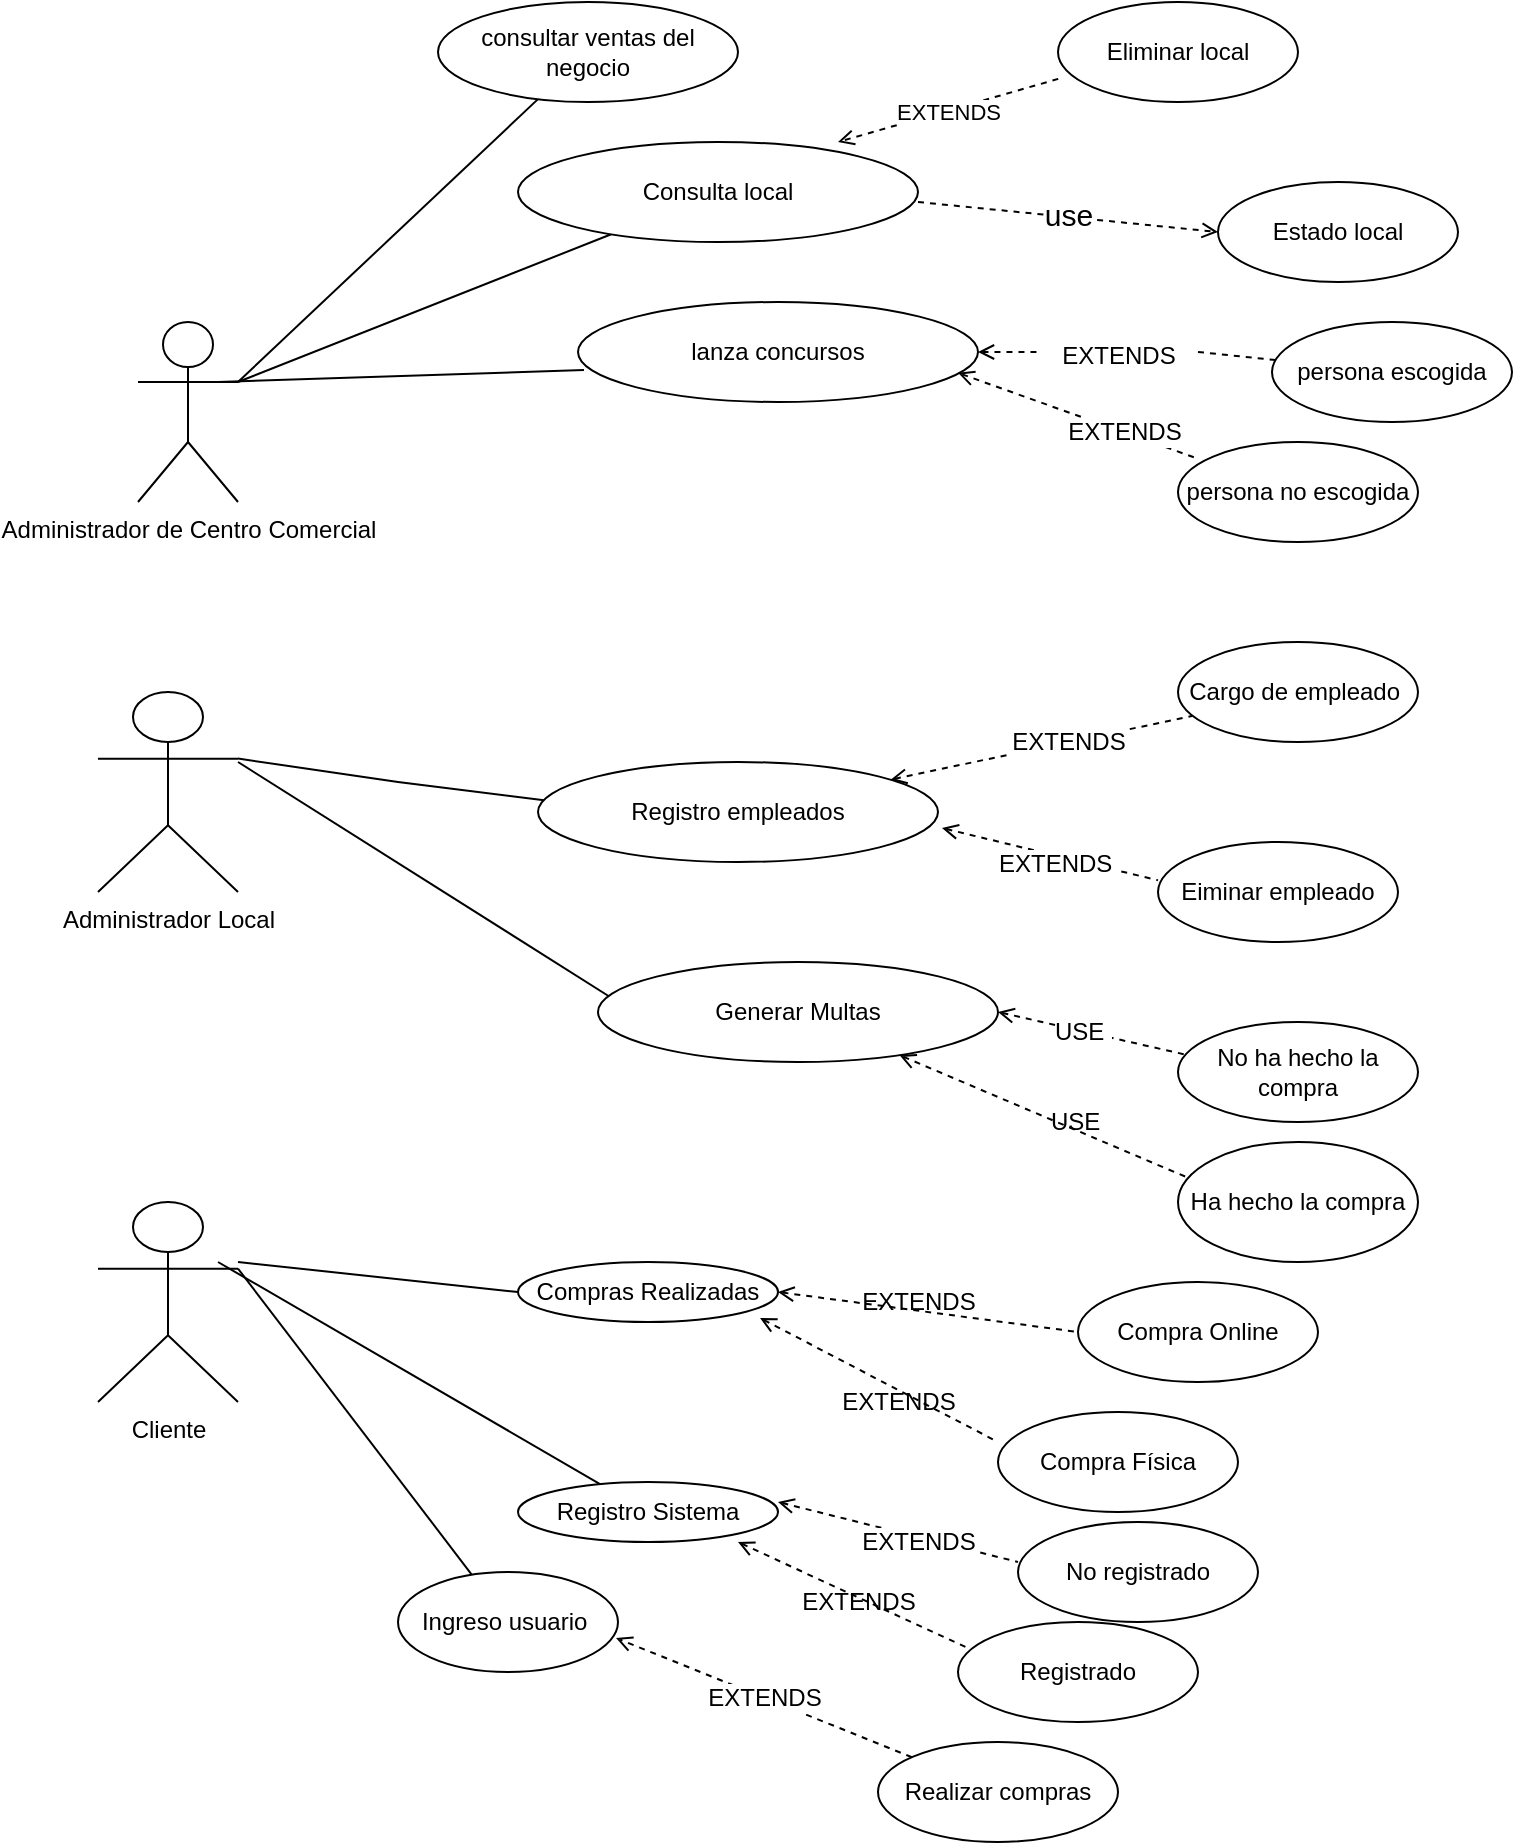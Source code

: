 <mxfile version="20.6.0" type="google"><diagram id="JK9PC5lrGJdGF5vF4Dld" name="Página-1"><mxGraphModel dx="1240" dy="1730" grid="1" gridSize="10" guides="1" tooltips="1" connect="1" arrows="1" fold="1" page="1" pageScale="1" pageWidth="827" pageHeight="1169" math="0" shadow="0"><root><mxCell id="0"/><mxCell id="1" parent="0"/><mxCell id="6g7tijiCv0ow8FWuJKH6-1" value="&lt;font style=&quot;vertical-align: inherit;&quot;&gt;&lt;font style=&quot;vertical-align: inherit;&quot;&gt;Administrador de Centro Comercial&lt;br&gt;&lt;br&gt;&lt;br&gt;&lt;/font&gt;&lt;/font&gt;" style="shape=umlActor;verticalLabelPosition=bottom;verticalAlign=top;html=1;outlineConnect=0;" parent="1" vertex="1"><mxGeometry x="140" y="-10" width="50" height="90" as="geometry"/></mxCell><mxCell id="6g7tijiCv0ow8FWuJKH6-3" value="&lt;font style=&quot;vertical-align: inherit;&quot;&gt;&lt;font style=&quot;vertical-align: inherit;&quot;&gt;Administrador Local&lt;br&gt;&lt;br&gt;&lt;/font&gt;&lt;/font&gt;" style="shape=umlActor;verticalLabelPosition=bottom;verticalAlign=top;html=1;outlineConnect=0;" parent="1" vertex="1"><mxGeometry x="120" y="175" width="70" height="100" as="geometry"/></mxCell><mxCell id="6g7tijiCv0ow8FWuJKH6-6" value="&lt;font style=&quot;vertical-align: inherit;&quot;&gt;&lt;font style=&quot;vertical-align: inherit;&quot;&gt;&lt;font style=&quot;vertical-align: inherit;&quot;&gt;&lt;font style=&quot;vertical-align: inherit;&quot;&gt;Cliente&lt;br&gt;&lt;br&gt;&lt;/font&gt;&lt;/font&gt;&lt;/font&gt;&lt;/font&gt;" style="shape=umlActor;verticalLabelPosition=bottom;verticalAlign=top;html=1;outlineConnect=0;" parent="1" vertex="1"><mxGeometry x="120" y="430" width="70" height="100" as="geometry"/></mxCell><mxCell id="6g7tijiCv0ow8FWuJKH6-12" value="" style="endArrow=none;html=1;rounded=0;" parent="1" edge="1" target="6g7tijiCv0ow8FWuJKH6-14"><mxGeometry width="50" height="50" relative="1" as="geometry"><mxPoint x="190" y="20" as="sourcePoint"/><mxPoint x="370" y="14.5" as="targetPoint"/><Array as="points"/></mxGeometry></mxCell><mxCell id="6g7tijiCv0ow8FWuJKH6-14" value="Consulta local" style="ellipse;whiteSpace=wrap;html=1;" parent="1" vertex="1"><mxGeometry x="330" y="-100" width="200" height="50" as="geometry"/></mxCell><mxCell id="6g7tijiCv0ow8FWuJKH6-15" value="&lt;font style=&quot;vertical-align: inherit;&quot;&gt;&lt;font style=&quot;vertical-align: inherit;&quot;&gt;&lt;font style=&quot;vertical-align: inherit;&quot;&gt;&lt;font style=&quot;vertical-align: inherit;&quot;&gt;lanza concursos&lt;/font&gt;&lt;/font&gt;&lt;/font&gt;&lt;/font&gt;" style="ellipse;whiteSpace=wrap;html=1;" parent="1" vertex="1"><mxGeometry x="360" y="-20" width="200" height="50" as="geometry"/></mxCell><mxCell id="6g7tijiCv0ow8FWuJKH6-16" value="" style="endArrow=none;html=1;rounded=0;entryX=0.015;entryY=0.68;entryDx=0;entryDy=0;entryPerimeter=0;" parent="1" edge="1" target="6g7tijiCv0ow8FWuJKH6-15"><mxGeometry width="50" height="50" relative="1" as="geometry"><mxPoint x="180" y="20" as="sourcePoint"/><mxPoint x="370" y="70" as="targetPoint"/><Array as="points"/></mxGeometry></mxCell><mxCell id="6g7tijiCv0ow8FWuJKH6-20" value="" style="endArrow=none;html=1;rounded=0;entryX=0;entryY=0.5;entryDx=0;entryDy=0;" parent="1" edge="1" target="6g7tijiCv0ow8FWuJKH6-22"><mxGeometry width="50" height="50" relative="1" as="geometry"><mxPoint x="190" y="460" as="sourcePoint"/><mxPoint x="310" y="460" as="targetPoint"/><Array as="points"/></mxGeometry></mxCell><mxCell id="6g7tijiCv0ow8FWuJKH6-21" value="" style="endArrow=none;html=1;rounded=0;" parent="1" edge="1" target="6g7tijiCv0ow8FWuJKH6-27"><mxGeometry width="50" height="50" relative="1" as="geometry"><mxPoint x="180" y="460" as="sourcePoint"/><mxPoint x="310" y="510" as="targetPoint"/><Array as="points"/></mxGeometry></mxCell><mxCell id="6g7tijiCv0ow8FWuJKH6-22" value="&lt;font style=&quot;vertical-align: inherit;&quot;&gt;&lt;font style=&quot;vertical-align: inherit;&quot;&gt;&lt;font style=&quot;vertical-align: inherit;&quot;&gt;&lt;font style=&quot;vertical-align: inherit;&quot;&gt;&lt;font style=&quot;vertical-align: inherit;&quot;&gt;&lt;font style=&quot;vertical-align: inherit;&quot;&gt;Compras Realizadas&lt;/font&gt;&lt;/font&gt;&lt;/font&gt;&lt;/font&gt;&lt;/font&gt;&lt;/font&gt;" style="ellipse;whiteSpace=wrap;html=1;" parent="1" vertex="1"><mxGeometry x="330" y="460" width="130" height="30" as="geometry"/></mxCell><mxCell id="6g7tijiCv0ow8FWuJKH6-23" value="" style="endArrow=none;dashed=1;html=1;strokeWidth=1;rounded=0;startArrow=open;startFill=0;exitX=0.931;exitY=0.933;exitDx=0;exitDy=0;exitPerimeter=0;entryX=0;entryY=0.3;entryDx=0;entryDy=0;entryPerimeter=0;" parent="1" edge="1" target="6g7tijiCv0ow8FWuJKH6-26" source="6g7tijiCv0ow8FWuJKH6-22"><mxGeometry width="50" height="50" relative="1" as="geometry"><mxPoint x="450" y="550" as="sourcePoint"/><mxPoint x="550" y="560" as="targetPoint"/><Array as="points"/></mxGeometry></mxCell><mxCell id="6g7tijiCv0ow8FWuJKH6-24" value="" style="endArrow=none;dashed=1;html=1;strokeWidth=1;rounded=0;startArrow=open;startFill=0;exitX=1;exitY=0.5;exitDx=0;exitDy=0;entryX=0;entryY=0.5;entryDx=0;entryDy=0;" parent="1" edge="1" target="6g7tijiCv0ow8FWuJKH6-25" source="6g7tijiCv0ow8FWuJKH6-22"><mxGeometry width="50" height="50" relative="1" as="geometry"><mxPoint x="440" y="540" as="sourcePoint"/><mxPoint x="550" y="510" as="targetPoint"/><Array as="points"/></mxGeometry></mxCell><mxCell id="6g7tijiCv0ow8FWuJKH6-25" value="&lt;font style=&quot;vertical-align: inherit;&quot;&gt;&lt;font style=&quot;vertical-align: inherit;&quot;&gt;Compra Online&lt;/font&gt;&lt;/font&gt;" style="ellipse;whiteSpace=wrap;html=1;" parent="1" vertex="1"><mxGeometry x="610" y="470" width="120" height="50" as="geometry"/></mxCell><mxCell id="6g7tijiCv0ow8FWuJKH6-26" value="&lt;font style=&quot;vertical-align: inherit;&quot;&gt;&lt;font style=&quot;vertical-align: inherit;&quot;&gt;Compra Física&lt;/font&gt;&lt;/font&gt;" style="ellipse;whiteSpace=wrap;html=1;" parent="1" vertex="1"><mxGeometry x="570" y="535" width="120" height="50" as="geometry"/></mxCell><mxCell id="6g7tijiCv0ow8FWuJKH6-27" value="&lt;font style=&quot;vertical-align: inherit;&quot;&gt;&lt;font style=&quot;vertical-align: inherit;&quot;&gt;&lt;font style=&quot;vertical-align: inherit;&quot;&gt;&lt;font style=&quot;vertical-align: inherit;&quot;&gt;&lt;font style=&quot;vertical-align: inherit;&quot;&gt;&lt;font style=&quot;vertical-align: inherit;&quot;&gt;&lt;font style=&quot;vertical-align: inherit;&quot;&gt;&lt;font style=&quot;vertical-align: inherit;&quot;&gt;Registro Sistema&lt;/font&gt;&lt;/font&gt;&lt;/font&gt;&lt;/font&gt;&lt;/font&gt;&lt;/font&gt;&lt;/font&gt;&lt;/font&gt;" style="ellipse;whiteSpace=wrap;html=1;" parent="1" vertex="1"><mxGeometry x="330" y="570" width="130" height="30" as="geometry"/></mxCell><mxCell id="6g7tijiCv0ow8FWuJKH6-28" value="" style="endArrow=none;dashed=1;html=1;strokeWidth=1;rounded=0;startArrow=open;startFill=0;" parent="1" edge="1"><mxGeometry width="50" height="50" relative="1" as="geometry"><mxPoint x="440" y="600" as="sourcePoint"/><mxPoint x="570" y="660" as="targetPoint"/><Array as="points"/></mxGeometry></mxCell><mxCell id="6g7tijiCv0ow8FWuJKH6-29" value="" style="endArrow=none;dashed=1;html=1;strokeWidth=1;rounded=0;startArrow=open;startFill=0;" parent="1" edge="1"><mxGeometry width="50" height="50" relative="1" as="geometry"><mxPoint x="460" y="580" as="sourcePoint"/><mxPoint x="580" y="610" as="targetPoint"/><Array as="points"/></mxGeometry></mxCell><mxCell id="EvWyFFIrPD2HO2ZEhy1S-18" value="EXTENDS" style="edgeLabel;html=1;align=center;verticalAlign=middle;resizable=0;points=[];fontSize=12;" vertex="1" connectable="0" parent="6g7tijiCv0ow8FWuJKH6-29"><mxGeometry x="0.176" y="-2" relative="1" as="geometry"><mxPoint as="offset"/></mxGeometry></mxCell><mxCell id="6g7tijiCv0ow8FWuJKH6-30" value="&lt;font style=&quot;vertical-align: inherit;&quot;&gt;&lt;font style=&quot;vertical-align: inherit;&quot;&gt;No registrado&lt;/font&gt;&lt;/font&gt;" style="ellipse;whiteSpace=wrap;html=1;" parent="1" vertex="1"><mxGeometry x="580" y="590" width="120" height="50" as="geometry"/></mxCell><mxCell id="6g7tijiCv0ow8FWuJKH6-31" value="&lt;font style=&quot;vertical-align: inherit;&quot;&gt;&lt;font style=&quot;vertical-align: inherit;&quot;&gt;&lt;font style=&quot;vertical-align: inherit;&quot;&gt;&lt;font style=&quot;vertical-align: inherit;&quot;&gt;Registrado&lt;/font&gt;&lt;/font&gt;&lt;/font&gt;&lt;/font&gt;" style="ellipse;whiteSpace=wrap;html=1;" parent="1" vertex="1"><mxGeometry x="550" y="640" width="120" height="50" as="geometry"/></mxCell><mxCell id="6g7tijiCv0ow8FWuJKH6-32" value="" style="endArrow=none;html=1;rounded=0;exitX=1;exitY=0.333;exitDx=0;exitDy=0;exitPerimeter=0;" parent="1" edge="1" source="6g7tijiCv0ow8FWuJKH6-3"><mxGeometry width="50" height="50" relative="1" as="geometry"><mxPoint x="180" y="304.5" as="sourcePoint"/><mxPoint x="350" y="230" as="targetPoint"/><Array as="points"><mxPoint x="270" y="220"/></Array></mxGeometry></mxCell><mxCell id="6g7tijiCv0ow8FWuJKH6-33" value="" style="endArrow=none;html=1;rounded=0;" parent="1" edge="1"><mxGeometry width="50" height="50" relative="1" as="geometry"><mxPoint x="190" y="210" as="sourcePoint"/><mxPoint x="380" y="330" as="targetPoint"/><Array as="points"/></mxGeometry></mxCell><mxCell id="6g7tijiCv0ow8FWuJKH6-34" value="Registro empleados" style="ellipse;whiteSpace=wrap;html=1;" parent="1" vertex="1"><mxGeometry x="340" y="210" width="200" height="50" as="geometry"/></mxCell><mxCell id="6g7tijiCv0ow8FWuJKH6-35" value="&lt;font style=&quot;vertical-align: inherit;&quot;&gt;&lt;font style=&quot;vertical-align: inherit;&quot;&gt;&lt;font style=&quot;vertical-align: inherit;&quot;&gt;&lt;font style=&quot;vertical-align: inherit;&quot;&gt;Generar Multas&lt;/font&gt;&lt;/font&gt;&lt;/font&gt;&lt;/font&gt;" style="ellipse;whiteSpace=wrap;html=1;" parent="1" vertex="1"><mxGeometry x="370" y="310" width="200" height="50" as="geometry"/></mxCell><mxCell id="6g7tijiCv0ow8FWuJKH6-37" value="" style="endArrow=none;dashed=1;html=1;strokeWidth=1;rounded=0;startArrow=open;startFill=0;" parent="1" edge="1" source="6g7tijiCv0ow8FWuJKH6-35"><mxGeometry width="50" height="50" relative="1" as="geometry"><mxPoint x="565" y="390" as="sourcePoint"/><mxPoint x="670" y="420" as="targetPoint"/><Array as="points"/></mxGeometry></mxCell><mxCell id="6g7tijiCv0ow8FWuJKH6-38" value="" style="endArrow=none;dashed=1;html=1;strokeWidth=1;rounded=0;startArrow=open;startFill=0;entryX=0.058;entryY=0.74;entryDx=0;entryDy=0;entryPerimeter=0;" parent="1" target="6g7tijiCv0ow8FWuJKH6-41" edge="1" source="6g7tijiCv0ow8FWuJKH6-34"><mxGeometry width="50" height="50" relative="1" as="geometry"><mxPoint x="540" y="280" as="sourcePoint"/><mxPoint x="650" y="250" as="targetPoint"/><Array as="points"/></mxGeometry></mxCell><mxCell id="EvWyFFIrPD2HO2ZEhy1S-13" value="EXTENDS" style="edgeLabel;html=1;align=center;verticalAlign=middle;resizable=0;points=[];fontSize=12;" vertex="1" connectable="0" parent="6g7tijiCv0ow8FWuJKH6-38"><mxGeometry x="0.178" relative="1" as="geometry"><mxPoint as="offset"/></mxGeometry></mxCell><mxCell id="6g7tijiCv0ow8FWuJKH6-39" value="" style="endArrow=none;dashed=1;html=1;strokeWidth=1;rounded=0;startArrow=open;startFill=0;entryX=0;entryY=0.383;entryDx=0;entryDy=0;entryPerimeter=0;exitX=1.01;exitY=0.66;exitDx=0;exitDy=0;exitPerimeter=0;" parent="1" target="6g7tijiCv0ow8FWuJKH6-42" edge="1" source="6g7tijiCv0ow8FWuJKH6-34"><mxGeometry width="50" height="50" relative="1" as="geometry"><mxPoint x="550" y="290" as="sourcePoint"/><mxPoint x="660" y="330" as="targetPoint"/><Array as="points"/></mxGeometry></mxCell><mxCell id="EvWyFFIrPD2HO2ZEhy1S-15" value="EXTENDS&amp;nbsp;" style="edgeLabel;html=1;align=center;verticalAlign=middle;resizable=0;points=[];fontSize=12;" vertex="1" connectable="0" parent="6g7tijiCv0ow8FWuJKH6-39"><mxGeometry x="-0.201" y="-1" relative="1" as="geometry"><mxPoint x="15" y="6" as="offset"/></mxGeometry></mxCell><mxCell id="6g7tijiCv0ow8FWuJKH6-40" value="" style="endArrow=none;dashed=1;html=1;strokeWidth=1;rounded=0;startArrow=open;startFill=0;exitX=1;exitY=0.5;exitDx=0;exitDy=0;" parent="1" edge="1" source="6g7tijiCv0ow8FWuJKH6-35"><mxGeometry width="50" height="50" relative="1" as="geometry"><mxPoint x="570" y="380" as="sourcePoint"/><mxPoint x="680" y="360" as="targetPoint"/><Array as="points"/></mxGeometry></mxCell><mxCell id="EvWyFFIrPD2HO2ZEhy1S-16" value="USE&amp;nbsp;" style="edgeLabel;html=1;align=center;verticalAlign=middle;resizable=0;points=[];fontSize=12;" vertex="1" connectable="0" parent="6g7tijiCv0ow8FWuJKH6-40"><mxGeometry x="-0.235" relative="1" as="geometry"><mxPoint as="offset"/></mxGeometry></mxCell><mxCell id="6g7tijiCv0ow8FWuJKH6-41" value="Cargo de empleado&amp;nbsp;" style="ellipse;whiteSpace=wrap;html=1;" parent="1" vertex="1"><mxGeometry x="660" y="150" width="120" height="50" as="geometry"/></mxCell><mxCell id="6g7tijiCv0ow8FWuJKH6-42" value="Eiminar empleado" style="ellipse;whiteSpace=wrap;html=1;" parent="1" vertex="1"><mxGeometry x="650" y="250" width="120" height="50" as="geometry"/></mxCell><mxCell id="6g7tijiCv0ow8FWuJKH6-43" value="&lt;font style=&quot;vertical-align: inherit;&quot;&gt;&lt;font style=&quot;vertical-align: inherit;&quot;&gt;&lt;font style=&quot;vertical-align: inherit;&quot;&gt;&lt;font style=&quot;vertical-align: inherit;&quot;&gt;No ha hecho la compra&lt;/font&gt;&lt;/font&gt;&lt;/font&gt;&lt;/font&gt;" style="ellipse;whiteSpace=wrap;html=1;" parent="1" vertex="1"><mxGeometry x="660" y="340" width="120" height="50" as="geometry"/></mxCell><mxCell id="6g7tijiCv0ow8FWuJKH6-44" value="&lt;font style=&quot;vertical-align: inherit;&quot;&gt;&lt;font style=&quot;vertical-align: inherit;&quot;&gt;&lt;font style=&quot;vertical-align: inherit;&quot;&gt;&lt;font style=&quot;vertical-align: inherit;&quot;&gt;Ha hecho la compra&lt;/font&gt;&lt;/font&gt;&lt;/font&gt;&lt;/font&gt;" style="ellipse;whiteSpace=wrap;html=1;" parent="1" vertex="1"><mxGeometry x="660" y="400" width="120" height="60" as="geometry"/></mxCell><mxCell id="6g7tijiCv0ow8FWuJKH6-46" value="" style="endArrow=none;dashed=1;html=1;strokeWidth=1;rounded=0;startArrow=none;startFill=0;exitX=1;exitY=0.5;exitDx=0;exitDy=0;" parent="1" target="6g7tijiCv0ow8FWuJKH6-52" edge="1" source="EvWyFFIrPD2HO2ZEhy1S-10"><mxGeometry width="50" height="50" relative="1" as="geometry"><mxPoint x="555" y="80" as="sourcePoint"/><mxPoint x="665" y="60" as="targetPoint"/><Array as="points"/></mxGeometry></mxCell><mxCell id="6g7tijiCv0ow8FWuJKH6-48" value="" style="endArrow=none;dashed=1;html=1;strokeWidth=1;rounded=0;startArrow=open;startFill=0;entryX=0.075;entryY=0.16;entryDx=0;entryDy=0;entryPerimeter=0;" parent="1" edge="1" target="6g7tijiCv0ow8FWuJKH6-53"><mxGeometry width="50" height="50" relative="1" as="geometry"><mxPoint x="550" y="15.43" as="sourcePoint"/><mxPoint x="660" y="54.58" as="targetPoint"/><Array as="points"/></mxGeometry></mxCell><mxCell id="EvWyFFIrPD2HO2ZEhy1S-12" value="EXTENDS" style="edgeLabel;html=1;align=center;verticalAlign=middle;resizable=0;points=[];fontSize=12;" vertex="1" connectable="0" parent="6g7tijiCv0ow8FWuJKH6-48"><mxGeometry x="0.394" relative="1" as="geometry"><mxPoint as="offset"/></mxGeometry></mxCell><mxCell id="6g7tijiCv0ow8FWuJKH6-50" value="&lt;font style=&quot;vertical-align: inherit;&quot;&gt;&lt;font style=&quot;vertical-align: inherit;&quot;&gt;&lt;font style=&quot;vertical-align: inherit;&quot;&gt;&lt;font style=&quot;vertical-align: inherit;&quot;&gt;&lt;font style=&quot;vertical-align: inherit;&quot;&gt;&lt;font style=&quot;vertical-align: inherit;&quot;&gt;Estado local&lt;/font&gt;&lt;/font&gt;&lt;/font&gt;&lt;/font&gt;&lt;/font&gt;&lt;/font&gt;" style="ellipse;whiteSpace=wrap;html=1;" parent="1" vertex="1"><mxGeometry x="680" y="-80" width="120" height="50" as="geometry"/></mxCell><mxCell id="6g7tijiCv0ow8FWuJKH6-51" value="Eliminar local" style="ellipse;whiteSpace=wrap;html=1;" parent="1" vertex="1"><mxGeometry x="600" y="-170" width="120" height="50" as="geometry"/></mxCell><mxCell id="6g7tijiCv0ow8FWuJKH6-52" value="&lt;font style=&quot;vertical-align: inherit;&quot;&gt;&lt;font style=&quot;vertical-align: inherit;&quot;&gt;&lt;font style=&quot;vertical-align: inherit;&quot;&gt;&lt;font style=&quot;vertical-align: inherit;&quot;&gt;&lt;font style=&quot;vertical-align: inherit;&quot;&gt;&lt;font style=&quot;vertical-align: inherit;&quot;&gt;persona escogida&lt;/font&gt;&lt;/font&gt;&lt;/font&gt;&lt;/font&gt;&lt;/font&gt;&lt;/font&gt;" style="ellipse;whiteSpace=wrap;html=1;" parent="1" vertex="1"><mxGeometry x="707" y="-10" width="120" height="50" as="geometry"/></mxCell><mxCell id="6g7tijiCv0ow8FWuJKH6-53" value="&lt;font style=&quot;vertical-align: inherit;&quot;&gt;&lt;font style=&quot;vertical-align: inherit;&quot;&gt;&lt;font style=&quot;vertical-align: inherit;&quot;&gt;&lt;font style=&quot;vertical-align: inherit;&quot;&gt;&lt;font style=&quot;vertical-align: inherit;&quot;&gt;&lt;font style=&quot;vertical-align: inherit;&quot;&gt;persona no escogida&lt;/font&gt;&lt;/font&gt;&lt;/font&gt;&lt;/font&gt;&lt;/font&gt;&lt;/font&gt;" style="ellipse;whiteSpace=wrap;html=1;" parent="1" vertex="1"><mxGeometry x="660" y="50" width="120" height="50" as="geometry"/></mxCell><mxCell id="EvWyFFIrPD2HO2ZEhy1S-1" value="" style="endArrow=open;html=1;rounded=0;entryX=0;entryY=0.5;entryDx=0;entryDy=0;dashed=1;endFill=0;" edge="1" parent="1" target="6g7tijiCv0ow8FWuJKH6-50"><mxGeometry relative="1" as="geometry"><mxPoint x="530" y="-70" as="sourcePoint"/><mxPoint x="640" y="-1" as="targetPoint"/><Array as="points"/></mxGeometry></mxCell><mxCell id="EvWyFFIrPD2HO2ZEhy1S-2" value="&lt;font style=&quot;font-size: 15px;&quot;&gt;use&lt;/font&gt;" style="edgeLabel;resizable=0;html=1;align=center;verticalAlign=middle;" connectable="0" vertex="1" parent="EvWyFFIrPD2HO2ZEhy1S-1"><mxGeometry relative="1" as="geometry"><mxPoint y="-2" as="offset"/></mxGeometry></mxCell><mxCell id="EvWyFFIrPD2HO2ZEhy1S-6" value="" style="endArrow=open;html=1;rounded=0;entryX=0.001;entryY=0.769;entryDx=0;entryDy=0;entryPerimeter=0;endFill=0;dashed=1;exitX=0.001;exitY=0.769;exitDx=0;exitDy=0;exitPerimeter=0;" edge="1" parent="1" source="6g7tijiCv0ow8FWuJKH6-51"><mxGeometry relative="1" as="geometry"><mxPoint x="590" y="-100" as="sourcePoint"/><mxPoint x="490" y="-100" as="targetPoint"/></mxGeometry></mxCell><mxCell id="EvWyFFIrPD2HO2ZEhy1S-7" value="EXTENDS" style="edgeLabel;resizable=0;html=1;align=center;verticalAlign=middle;" connectable="0" vertex="1" parent="EvWyFFIrPD2HO2ZEhy1S-6"><mxGeometry relative="1" as="geometry"/></mxCell><mxCell id="EvWyFFIrPD2HO2ZEhy1S-10" value="&lt;font style=&quot;font-size: 12px;&quot;&gt;EXTENDS&lt;/font&gt;" style="text;html=1;align=center;verticalAlign=middle;resizable=0;points=[];autosize=1;strokeColor=none;fillColor=none;fontSize=15;" vertex="1" parent="1"><mxGeometry x="590" y="-10" width="80" height="30" as="geometry"/></mxCell><mxCell id="EvWyFFIrPD2HO2ZEhy1S-11" value="" style="endArrow=none;dashed=1;html=1;strokeWidth=1;rounded=0;startArrow=open;startFill=0;exitX=1;exitY=0.5;exitDx=0;exitDy=0;" edge="1" parent="1" source="6g7tijiCv0ow8FWuJKH6-15" target="EvWyFFIrPD2HO2ZEhy1S-10"><mxGeometry width="50" height="50" relative="1" as="geometry"><mxPoint x="560" y="5" as="sourcePoint"/><mxPoint x="680.526" y="11.696" as="targetPoint"/><Array as="points"/></mxGeometry></mxCell><mxCell id="EvWyFFIrPD2HO2ZEhy1S-17" value="USE&amp;nbsp;" style="text;html=1;align=center;verticalAlign=middle;resizable=0;points=[];autosize=1;strokeColor=none;fillColor=none;fontSize=12;" vertex="1" parent="1"><mxGeometry x="585" y="375" width="50" height="30" as="geometry"/></mxCell><mxCell id="EvWyFFIrPD2HO2ZEhy1S-19" value="EXTENDS" style="text;html=1;align=center;verticalAlign=middle;resizable=0;points=[];autosize=1;strokeColor=none;fillColor=none;fontSize=12;" vertex="1" parent="1"><mxGeometry x="460" y="615" width="80" height="30" as="geometry"/></mxCell><mxCell id="EvWyFFIrPD2HO2ZEhy1S-20" value="" style="endArrow=none;html=1;rounded=0;strokeWidth=1;fontSize=12;exitX=1;exitY=0.333;exitDx=0;exitDy=0;exitPerimeter=0;" edge="1" parent="1" source="6g7tijiCv0ow8FWuJKH6-6" target="EvWyFFIrPD2HO2ZEhy1S-21"><mxGeometry width="50" height="50" relative="1" as="geometry"><mxPoint x="240" y="550" as="sourcePoint"/><mxPoint x="270" y="610" as="targetPoint"/></mxGeometry></mxCell><mxCell id="EvWyFFIrPD2HO2ZEhy1S-21" value="Ingreso usuario&amp;nbsp;" style="ellipse;whiteSpace=wrap;html=1;fontSize=12;" vertex="1" parent="1"><mxGeometry x="270" y="615" width="110" height="50" as="geometry"/></mxCell><mxCell id="EvWyFFIrPD2HO2ZEhy1S-22" value="" style="endArrow=open;html=1;rounded=0;dashed=1;strokeWidth=1;fontSize=12;endFill=0;entryX=0.991;entryY=0.66;entryDx=0;entryDy=0;entryPerimeter=0;" edge="1" parent="1" source="EvWyFFIrPD2HO2ZEhy1S-24" target="EvWyFFIrPD2HO2ZEhy1S-21"><mxGeometry relative="1" as="geometry"><mxPoint x="500" y="700" as="sourcePoint"/><mxPoint x="370" y="640" as="targetPoint"/></mxGeometry></mxCell><mxCell id="EvWyFFIrPD2HO2ZEhy1S-23" value="EXTENDS" style="edgeLabel;resizable=0;html=1;align=center;verticalAlign=middle;fontSize=12;" connectable="0" vertex="1" parent="EvWyFFIrPD2HO2ZEhy1S-22"><mxGeometry relative="1" as="geometry"/></mxCell><mxCell id="EvWyFFIrPD2HO2ZEhy1S-24" value="Realizar compras" style="ellipse;whiteSpace=wrap;html=1;fontSize=12;" vertex="1" parent="1"><mxGeometry x="510" y="700" width="120" height="50" as="geometry"/></mxCell><mxCell id="EvWyFFIrPD2HO2ZEhy1S-25" value="" style="endArrow=none;html=1;rounded=0;strokeWidth=1;fontSize=12;" edge="1" parent="1" target="EvWyFFIrPD2HO2ZEhy1S-26"><mxGeometry width="50" height="50" relative="1" as="geometry"><mxPoint x="190" y="20" as="sourcePoint"/><mxPoint x="310" y="-140" as="targetPoint"/><Array as="points"/></mxGeometry></mxCell><mxCell id="EvWyFFIrPD2HO2ZEhy1S-26" value="consultar ventas del negocio" style="ellipse;whiteSpace=wrap;html=1;fontSize=12;" vertex="1" parent="1"><mxGeometry x="290" y="-170" width="150" height="50" as="geometry"/></mxCell><mxCell id="EvWyFFIrPD2HO2ZEhy1S-27" value="EXTENDS" style="text;html=1;align=center;verticalAlign=middle;resizable=0;points=[];autosize=1;strokeColor=none;fillColor=none;fontSize=12;" vertex="1" parent="1"><mxGeometry x="490" y="465" width="80" height="30" as="geometry"/></mxCell><mxCell id="EvWyFFIrPD2HO2ZEhy1S-28" value="EXTENDS" style="text;html=1;align=center;verticalAlign=middle;resizable=0;points=[];autosize=1;strokeColor=none;fillColor=none;fontSize=12;" vertex="1" parent="1"><mxGeometry x="480" y="515" width="80" height="30" as="geometry"/></mxCell></root></mxGraphModel></diagram></mxfile>